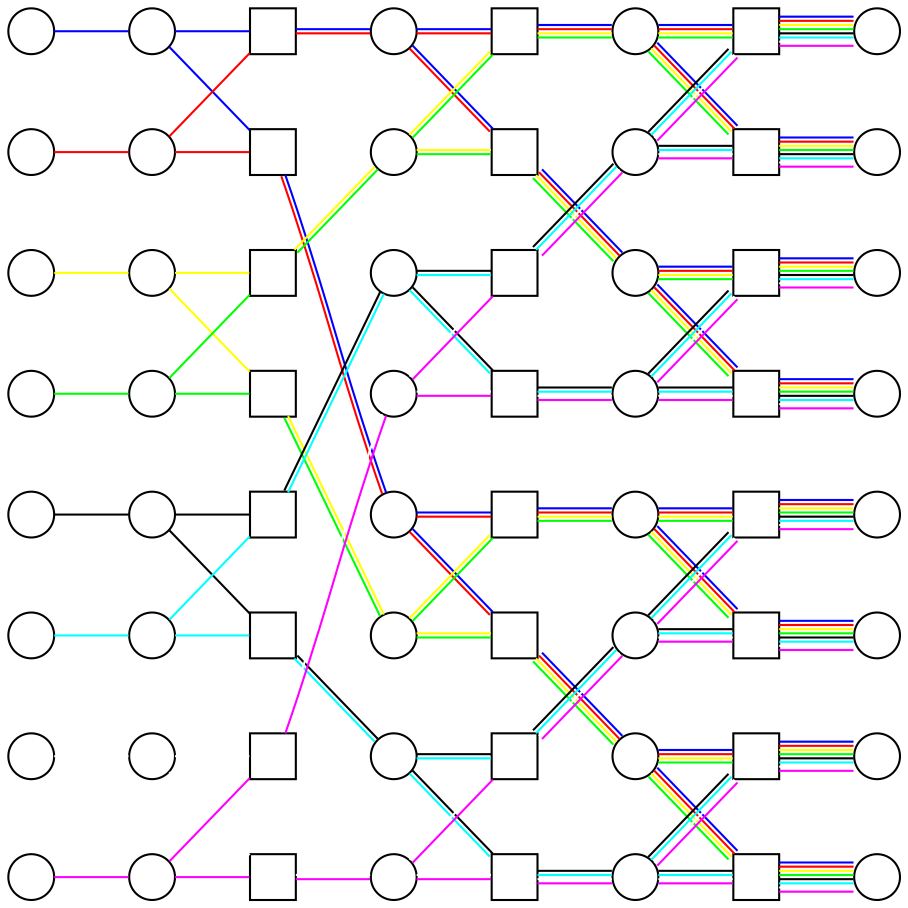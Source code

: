 digraph switching {
  graph [center = true, rankdir = LR, nodesep = 0.50, mindist = 2.5]
  edge [dir = none]
  node [width = 0.3, height = 0.3, label = ""]
  node [shape = circle]
      1 2 3 4 5 6 7 8 10 20 30 40 50 60 70 80
  { node [shape = circle]
    a b c d e f g h i j k l m n o p q r s t u v w x
  }
  { node [shape = box]
    A B C D E F G H I J K L M N O P Q R S T U V W X
  }
  1 -> a -> {A B} [color = "#0000ff"]
  2 -> b -> {B A} [color = "#ff0000"]
  3 -> c -> {C D} [color = "#ffff00"]
  4 -> d -> {D C} [color = "#00ff00"]
  5 -> e -> {E F} [color = "#000000"]
  6 -> f -> {F E} [color = "#00ffff"]
  7 -> g -> {G H} [color = "#ffffff"]
  8 -> h -> {H G} [color = "#ff00ff"]
  { edge [color = "#ff0000:#0000ff"]
      A -> i -> {I K}
      B -> j -> {J L}
  }
  { edge [color = "#00ff00:#ffff00"]
    C -> k -> {K I}
    D -> l -> {L J}
  }
  { edge [color = "#00ffff:#000000"]
    E -> m -> {M O}
    F -> n -> {N P}
  }
  { edge [color = "#ff00ff:#ffffff"]
    G -> o -> {O M}
    H -> p -> {P N}
  }
  { edge [color = "#00ff00:#ffff00:#ff0000:#0000ff"]
    I -> q -> {Q U}
    J -> r -> {R V}
    K -> s -> {S W}
    L -> t -> {T X}
  }
  { edge [color = "#ff00ff:#ffffff:#00ffff:#000000"]
    M -> u -> {U Q}
    N -> v -> {V R}
    O -> w -> {W S}
    P -> x -> {X T}
  }
  { edge [color = "#ff00ff:#ffffff:#00ffff:#000000:#00ff00:#ffff00:#ff0000:#0000ff"]
    Q -> 10
    R -> 20
    S -> 30
    T -> 40
    U -> 50
    V -> 60
    W -> 70
    X -> 80
  }
}
